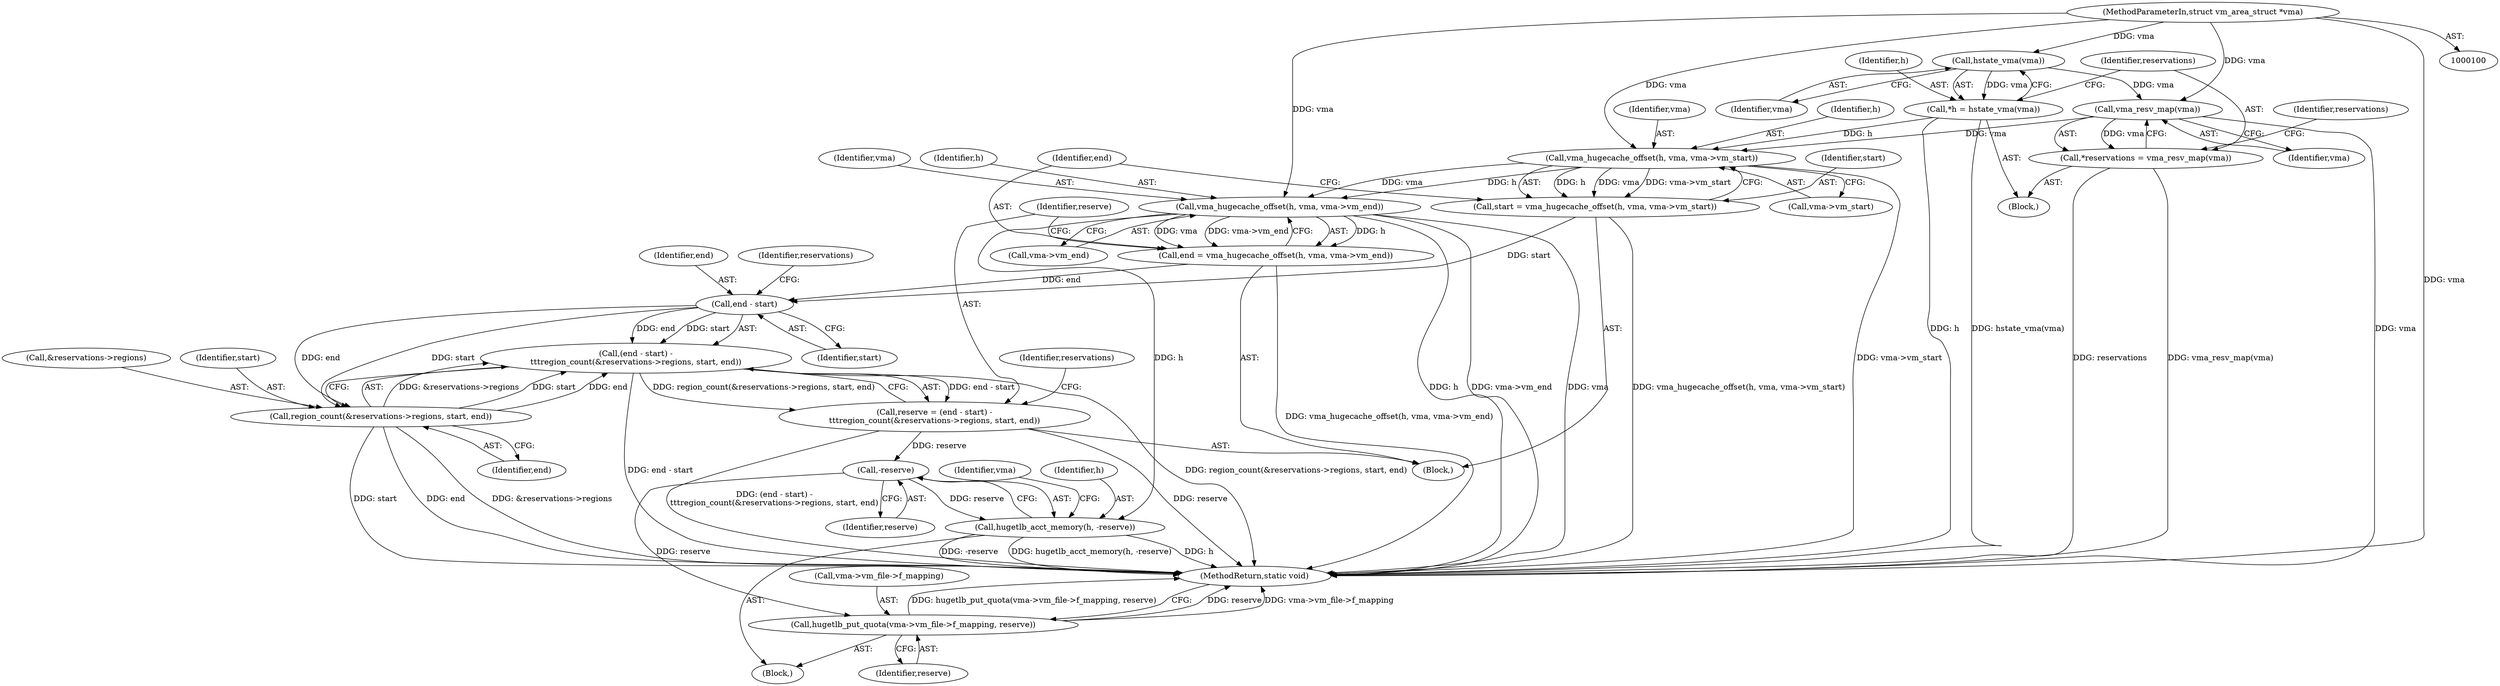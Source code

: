 digraph "1_linux_90481622d75715bfcb68501280a917dbfe516029_8@pointer" {
"1000101" [label="(MethodParameterIn,struct vm_area_struct *vma)"];
"1000106" [label="(Call,hstate_vma(vma))"];
"1000104" [label="(Call,*h = hstate_vma(vma))"];
"1000121" [label="(Call,vma_hugecache_offset(h, vma, vma->vm_start))"];
"1000119" [label="(Call,start = vma_hugecache_offset(h, vma, vma->vm_start))"];
"1000138" [label="(Call,end - start)"];
"1000137" [label="(Call,(end - start) -\n\t\t\tregion_count(&reservations->regions, start, end))"];
"1000135" [label="(Call,reserve = (end - start) -\n\t\t\tregion_count(&reservations->regions, start, end))"];
"1000159" [label="(Call,-reserve)"];
"1000157" [label="(Call,hugetlb_acct_memory(h, -reserve))"];
"1000161" [label="(Call,hugetlb_put_quota(vma->vm_file->f_mapping, reserve))"];
"1000141" [label="(Call,region_count(&reservations->regions, start, end))"];
"1000129" [label="(Call,vma_hugecache_offset(h, vma, vma->vm_end))"];
"1000127" [label="(Call,end = vma_hugecache_offset(h, vma, vma->vm_end))"];
"1000111" [label="(Call,vma_resv_map(vma))"];
"1000109" [label="(Call,*reservations = vma_resv_map(vma))"];
"1000157" [label="(Call,hugetlb_acct_memory(h, -reserve))"];
"1000101" [label="(MethodParameterIn,struct vm_area_struct *vma)"];
"1000141" [label="(Call,region_count(&reservations->regions, start, end))"];
"1000162" [label="(Call,vma->vm_file->f_mapping)"];
"1000142" [label="(Call,&reservations->regions)"];
"1000119" [label="(Call,start = vma_hugecache_offset(h, vma, vma->vm_start))"];
"1000138" [label="(Call,end - start)"];
"1000105" [label="(Identifier,h)"];
"1000140" [label="(Identifier,start)"];
"1000117" [label="(Identifier,reservations)"];
"1000110" [label="(Identifier,reservations)"];
"1000168" [label="(MethodReturn,static void)"];
"1000156" [label="(Block,)"];
"1000123" [label="(Identifier,vma)"];
"1000118" [label="(Block,)"];
"1000136" [label="(Identifier,reserve)"];
"1000161" [label="(Call,hugetlb_put_quota(vma->vm_file->f_mapping, reserve))"];
"1000129" [label="(Call,vma_hugecache_offset(h, vma, vma->vm_end))"];
"1000135" [label="(Call,reserve = (end - start) -\n\t\t\tregion_count(&reservations->regions, start, end))"];
"1000151" [label="(Identifier,reservations)"];
"1000164" [label="(Identifier,vma)"];
"1000147" [label="(Identifier,end)"];
"1000111" [label="(Call,vma_resv_map(vma))"];
"1000160" [label="(Identifier,reserve)"];
"1000106" [label="(Call,hstate_vma(vma))"];
"1000112" [label="(Identifier,vma)"];
"1000131" [label="(Identifier,vma)"];
"1000107" [label="(Identifier,vma)"];
"1000104" [label="(Call,*h = hstate_vma(vma))"];
"1000122" [label="(Identifier,h)"];
"1000128" [label="(Identifier,end)"];
"1000102" [label="(Block,)"];
"1000132" [label="(Call,vma->vm_end)"];
"1000158" [label="(Identifier,h)"];
"1000139" [label="(Identifier,end)"];
"1000120" [label="(Identifier,start)"];
"1000167" [label="(Identifier,reserve)"];
"1000137" [label="(Call,(end - start) -\n\t\t\tregion_count(&reservations->regions, start, end))"];
"1000127" [label="(Call,end = vma_hugecache_offset(h, vma, vma->vm_end))"];
"1000146" [label="(Identifier,start)"];
"1000130" [label="(Identifier,h)"];
"1000159" [label="(Call,-reserve)"];
"1000121" [label="(Call,vma_hugecache_offset(h, vma, vma->vm_start))"];
"1000109" [label="(Call,*reservations = vma_resv_map(vma))"];
"1000124" [label="(Call,vma->vm_start)"];
"1000144" [label="(Identifier,reservations)"];
"1000101" -> "1000100"  [label="AST: "];
"1000101" -> "1000168"  [label="DDG: vma"];
"1000101" -> "1000106"  [label="DDG: vma"];
"1000101" -> "1000111"  [label="DDG: vma"];
"1000101" -> "1000121"  [label="DDG: vma"];
"1000101" -> "1000129"  [label="DDG: vma"];
"1000106" -> "1000104"  [label="AST: "];
"1000106" -> "1000107"  [label="CFG: "];
"1000107" -> "1000106"  [label="AST: "];
"1000104" -> "1000106"  [label="CFG: "];
"1000106" -> "1000104"  [label="DDG: vma"];
"1000106" -> "1000111"  [label="DDG: vma"];
"1000104" -> "1000102"  [label="AST: "];
"1000105" -> "1000104"  [label="AST: "];
"1000110" -> "1000104"  [label="CFG: "];
"1000104" -> "1000168"  [label="DDG: h"];
"1000104" -> "1000168"  [label="DDG: hstate_vma(vma)"];
"1000104" -> "1000121"  [label="DDG: h"];
"1000121" -> "1000119"  [label="AST: "];
"1000121" -> "1000124"  [label="CFG: "];
"1000122" -> "1000121"  [label="AST: "];
"1000123" -> "1000121"  [label="AST: "];
"1000124" -> "1000121"  [label="AST: "];
"1000119" -> "1000121"  [label="CFG: "];
"1000121" -> "1000168"  [label="DDG: vma->vm_start"];
"1000121" -> "1000119"  [label="DDG: h"];
"1000121" -> "1000119"  [label="DDG: vma"];
"1000121" -> "1000119"  [label="DDG: vma->vm_start"];
"1000111" -> "1000121"  [label="DDG: vma"];
"1000121" -> "1000129"  [label="DDG: h"];
"1000121" -> "1000129"  [label="DDG: vma"];
"1000119" -> "1000118"  [label="AST: "];
"1000120" -> "1000119"  [label="AST: "];
"1000128" -> "1000119"  [label="CFG: "];
"1000119" -> "1000168"  [label="DDG: vma_hugecache_offset(h, vma, vma->vm_start)"];
"1000119" -> "1000138"  [label="DDG: start"];
"1000138" -> "1000137"  [label="AST: "];
"1000138" -> "1000140"  [label="CFG: "];
"1000139" -> "1000138"  [label="AST: "];
"1000140" -> "1000138"  [label="AST: "];
"1000144" -> "1000138"  [label="CFG: "];
"1000138" -> "1000137"  [label="DDG: end"];
"1000138" -> "1000137"  [label="DDG: start"];
"1000127" -> "1000138"  [label="DDG: end"];
"1000138" -> "1000141"  [label="DDG: start"];
"1000138" -> "1000141"  [label="DDG: end"];
"1000137" -> "1000135"  [label="AST: "];
"1000137" -> "1000141"  [label="CFG: "];
"1000141" -> "1000137"  [label="AST: "];
"1000135" -> "1000137"  [label="CFG: "];
"1000137" -> "1000168"  [label="DDG: end - start"];
"1000137" -> "1000168"  [label="DDG: region_count(&reservations->regions, start, end)"];
"1000137" -> "1000135"  [label="DDG: end - start"];
"1000137" -> "1000135"  [label="DDG: region_count(&reservations->regions, start, end)"];
"1000141" -> "1000137"  [label="DDG: &reservations->regions"];
"1000141" -> "1000137"  [label="DDG: start"];
"1000141" -> "1000137"  [label="DDG: end"];
"1000135" -> "1000118"  [label="AST: "];
"1000136" -> "1000135"  [label="AST: "];
"1000151" -> "1000135"  [label="CFG: "];
"1000135" -> "1000168"  [label="DDG: reserve"];
"1000135" -> "1000168"  [label="DDG: (end - start) -\n\t\t\tregion_count(&reservations->regions, start, end)"];
"1000135" -> "1000159"  [label="DDG: reserve"];
"1000159" -> "1000157"  [label="AST: "];
"1000159" -> "1000160"  [label="CFG: "];
"1000160" -> "1000159"  [label="AST: "];
"1000157" -> "1000159"  [label="CFG: "];
"1000159" -> "1000157"  [label="DDG: reserve"];
"1000159" -> "1000161"  [label="DDG: reserve"];
"1000157" -> "1000156"  [label="AST: "];
"1000158" -> "1000157"  [label="AST: "];
"1000164" -> "1000157"  [label="CFG: "];
"1000157" -> "1000168"  [label="DDG: -reserve"];
"1000157" -> "1000168"  [label="DDG: hugetlb_acct_memory(h, -reserve)"];
"1000157" -> "1000168"  [label="DDG: h"];
"1000129" -> "1000157"  [label="DDG: h"];
"1000161" -> "1000156"  [label="AST: "];
"1000161" -> "1000167"  [label="CFG: "];
"1000162" -> "1000161"  [label="AST: "];
"1000167" -> "1000161"  [label="AST: "];
"1000168" -> "1000161"  [label="CFG: "];
"1000161" -> "1000168"  [label="DDG: reserve"];
"1000161" -> "1000168"  [label="DDG: vma->vm_file->f_mapping"];
"1000161" -> "1000168"  [label="DDG: hugetlb_put_quota(vma->vm_file->f_mapping, reserve)"];
"1000141" -> "1000147"  [label="CFG: "];
"1000142" -> "1000141"  [label="AST: "];
"1000146" -> "1000141"  [label="AST: "];
"1000147" -> "1000141"  [label="AST: "];
"1000141" -> "1000168"  [label="DDG: &reservations->regions"];
"1000141" -> "1000168"  [label="DDG: start"];
"1000141" -> "1000168"  [label="DDG: end"];
"1000129" -> "1000127"  [label="AST: "];
"1000129" -> "1000132"  [label="CFG: "];
"1000130" -> "1000129"  [label="AST: "];
"1000131" -> "1000129"  [label="AST: "];
"1000132" -> "1000129"  [label="AST: "];
"1000127" -> "1000129"  [label="CFG: "];
"1000129" -> "1000168"  [label="DDG: h"];
"1000129" -> "1000168"  [label="DDG: vma->vm_end"];
"1000129" -> "1000168"  [label="DDG: vma"];
"1000129" -> "1000127"  [label="DDG: h"];
"1000129" -> "1000127"  [label="DDG: vma"];
"1000129" -> "1000127"  [label="DDG: vma->vm_end"];
"1000127" -> "1000118"  [label="AST: "];
"1000128" -> "1000127"  [label="AST: "];
"1000136" -> "1000127"  [label="CFG: "];
"1000127" -> "1000168"  [label="DDG: vma_hugecache_offset(h, vma, vma->vm_end)"];
"1000111" -> "1000109"  [label="AST: "];
"1000111" -> "1000112"  [label="CFG: "];
"1000112" -> "1000111"  [label="AST: "];
"1000109" -> "1000111"  [label="CFG: "];
"1000111" -> "1000168"  [label="DDG: vma"];
"1000111" -> "1000109"  [label="DDG: vma"];
"1000109" -> "1000102"  [label="AST: "];
"1000110" -> "1000109"  [label="AST: "];
"1000117" -> "1000109"  [label="CFG: "];
"1000109" -> "1000168"  [label="DDG: reservations"];
"1000109" -> "1000168"  [label="DDG: vma_resv_map(vma)"];
}
